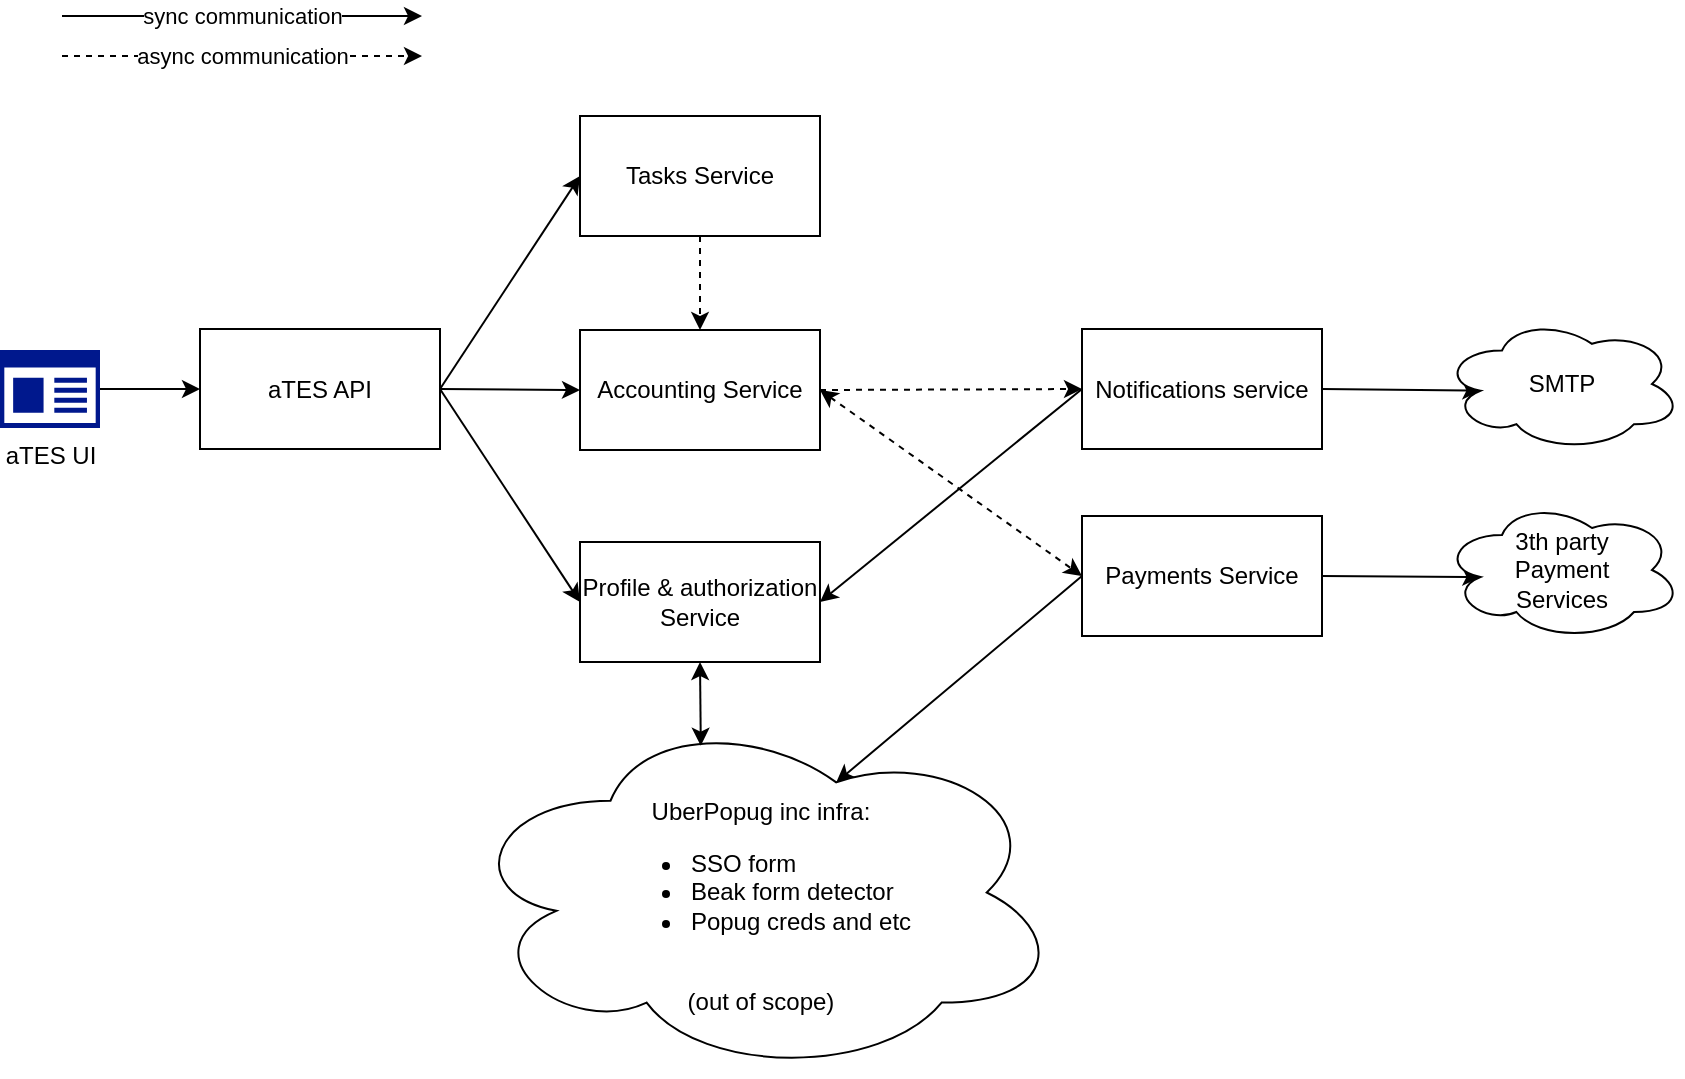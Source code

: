 <mxfile version="15.5.4" type="github">
  <diagram id="PKJcpfp9fHlz8DO3ZgGk" name="Page-1">
    <mxGraphModel dx="1058" dy="1796" grid="1" gridSize="10" guides="1" tooltips="1" connect="1" arrows="1" fold="1" page="1" pageScale="1" pageWidth="827" pageHeight="1169" math="0" shadow="0">
      <root>
        <mxCell id="0" />
        <mxCell id="1" parent="0" />
        <mxCell id="3Mw3wMPNelG5Jn2YJyQV-1" value="Profile &amp;amp; authorization Service" style="rounded=0;whiteSpace=wrap;html=1;" parent="1" vertex="1">
          <mxGeometry x="369" y="-837" width="120" height="60" as="geometry" />
        </mxCell>
        <mxCell id="3Mw3wMPNelG5Jn2YJyQV-93" value="" style="endArrow=classic;startArrow=classic;html=1;entryX=0;entryY=0.5;entryDx=0;entryDy=0;exitX=1;exitY=0.5;exitDx=0;exitDy=0;dashed=1;" parent="1" source="3Mw3wMPNelG5Jn2YJyQV-60" target="32Tapo_GccJvilDsEZV3-38" edge="1">
          <mxGeometry width="50" height="50" relative="1" as="geometry">
            <mxPoint x="459" y="-669.5" as="sourcePoint" />
            <mxPoint x="699" y="-153.5" as="targetPoint" />
          </mxGeometry>
        </mxCell>
        <mxCell id="32Tapo_GccJvilDsEZV3-1" style="rounded=0;orthogonalLoop=1;jettySize=auto;html=1;exitX=1;exitY=0.5;exitDx=0;exitDy=0;entryX=0;entryY=0.5;entryDx=0;entryDy=0;" edge="1" parent="1" source="32Tapo_GccJvilDsEZV3-89" target="3Mw3wMPNelG5Jn2YJyQV-1">
          <mxGeometry relative="1" as="geometry">
            <mxPoint x="279" y="-737.5" as="sourcePoint" />
          </mxGeometry>
        </mxCell>
        <mxCell id="32Tapo_GccJvilDsEZV3-102" style="edgeStyle=none;rounded=0;orthogonalLoop=1;jettySize=auto;html=1;exitX=1;exitY=0.5;exitDx=0;exitDy=0;entryX=0.16;entryY=0.55;entryDx=0;entryDy=0;entryPerimeter=0;" edge="1" parent="1" source="32Tapo_GccJvilDsEZV3-38" target="32Tapo_GccJvilDsEZV3-101">
          <mxGeometry relative="1" as="geometry" />
        </mxCell>
        <mxCell id="32Tapo_GccJvilDsEZV3-103" style="edgeStyle=none;rounded=0;orthogonalLoop=1;jettySize=auto;html=1;exitX=0;exitY=0.5;exitDx=0;exitDy=0;entryX=0.625;entryY=0.2;entryDx=0;entryDy=0;entryPerimeter=0;" edge="1" parent="1" source="32Tapo_GccJvilDsEZV3-38" target="32Tapo_GccJvilDsEZV3-92">
          <mxGeometry relative="1" as="geometry" />
        </mxCell>
        <mxCell id="32Tapo_GccJvilDsEZV3-38" value="Payments Service" style="rounded=0;whiteSpace=wrap;html=1;align=center;" vertex="1" parent="1">
          <mxGeometry x="620" y="-850" width="120" height="60" as="geometry" />
        </mxCell>
        <mxCell id="32Tapo_GccJvilDsEZV3-54" value="aTES UI" style="aspect=fixed;pointerEvents=1;shadow=0;dashed=0;html=1;strokeColor=none;labelPosition=center;verticalLabelPosition=bottom;verticalAlign=top;align=center;fillColor=#00188D;shape=mxgraph.mscae.enterprise.app_generic" vertex="1" parent="1">
          <mxGeometry x="79" y="-933" width="50" height="39" as="geometry" />
        </mxCell>
        <mxCell id="32Tapo_GccJvilDsEZV3-61" style="edgeStyle=none;rounded=0;orthogonalLoop=1;jettySize=auto;html=1;exitX=1;exitY=0.5;exitDx=0;exitDy=0;entryX=0;entryY=0.5;entryDx=0;entryDy=0;exitPerimeter=0;" edge="1" parent="1" source="32Tapo_GccJvilDsEZV3-54" target="32Tapo_GccJvilDsEZV3-89">
          <mxGeometry relative="1" as="geometry">
            <mxPoint x="249" y="-873" as="sourcePoint" />
          </mxGeometry>
        </mxCell>
        <mxCell id="32Tapo_GccJvilDsEZV3-63" style="edgeStyle=none;rounded=0;orthogonalLoop=1;jettySize=auto;html=1;exitX=1;exitY=0.5;exitDx=0;exitDy=0;entryX=0;entryY=0.5;entryDx=0;entryDy=0;" edge="1" parent="1" source="32Tapo_GccJvilDsEZV3-89" target="3Mw3wMPNelG5Jn2YJyQV-60">
          <mxGeometry relative="1" as="geometry">
            <mxPoint x="279" y="-983" as="sourcePoint" />
          </mxGeometry>
        </mxCell>
        <mxCell id="32Tapo_GccJvilDsEZV3-74" style="edgeStyle=none;rounded=0;orthogonalLoop=1;jettySize=auto;html=1;exitX=0.5;exitY=1;exitDx=0;exitDy=0;entryX=0.5;entryY=0;entryDx=0;entryDy=0;dashed=1;" edge="1" parent="1" source="3Mw3wMPNelG5Jn2YJyQV-8" target="3Mw3wMPNelG5Jn2YJyQV-60">
          <mxGeometry relative="1" as="geometry">
            <mxPoint x="469" y="-750" as="targetPoint" />
          </mxGeometry>
        </mxCell>
        <mxCell id="3Mw3wMPNelG5Jn2YJyQV-8" value="&lt;div&gt;Tasks Service&lt;/div&gt;" style="rounded=0;whiteSpace=wrap;html=1;" parent="1" vertex="1">
          <mxGeometry x="369" y="-1050" width="120" height="60" as="geometry" />
        </mxCell>
        <mxCell id="3Mw3wMPNelG5Jn2YJyQV-60" value="Accounting Service" style="rounded=0;whiteSpace=wrap;html=1;" parent="1" vertex="1">
          <mxGeometry x="369" y="-943" width="120" height="60" as="geometry" />
        </mxCell>
        <mxCell id="32Tapo_GccJvilDsEZV3-84" style="edgeStyle=none;rounded=0;orthogonalLoop=1;jettySize=auto;html=1;exitX=0;exitY=0.5;exitDx=0;exitDy=0;entryX=1;entryY=0.5;entryDx=0;entryDy=0;" edge="1" parent="1" source="32Tapo_GccJvilDsEZV3-77" target="3Mw3wMPNelG5Jn2YJyQV-1">
          <mxGeometry relative="1" as="geometry" />
        </mxCell>
        <mxCell id="32Tapo_GccJvilDsEZV3-100" style="edgeStyle=none;rounded=0;orthogonalLoop=1;jettySize=auto;html=1;exitX=1;exitY=0.5;exitDx=0;exitDy=0;entryX=0.16;entryY=0.55;entryDx=0;entryDy=0;entryPerimeter=0;" edge="1" parent="1" source="32Tapo_GccJvilDsEZV3-77" target="32Tapo_GccJvilDsEZV3-99">
          <mxGeometry relative="1" as="geometry" />
        </mxCell>
        <mxCell id="32Tapo_GccJvilDsEZV3-77" value="Notifications service" style="rounded=0;whiteSpace=wrap;html=1;" vertex="1" parent="1">
          <mxGeometry x="620" y="-943.5" width="120" height="60" as="geometry" />
        </mxCell>
        <mxCell id="32Tapo_GccJvilDsEZV3-78" value="" style="endArrow=classic;html=1;rounded=0;exitX=1;exitY=0.5;exitDx=0;exitDy=0;entryX=0;entryY=0.5;entryDx=0;entryDy=0;dashed=1;" edge="1" parent="1" source="3Mw3wMPNelG5Jn2YJyQV-60" target="32Tapo_GccJvilDsEZV3-77">
          <mxGeometry width="50" height="50" relative="1" as="geometry">
            <mxPoint x="519" y="-813.5" as="sourcePoint" />
            <mxPoint x="569" y="-863.5" as="targetPoint" />
          </mxGeometry>
        </mxCell>
        <mxCell id="32Tapo_GccJvilDsEZV3-90" style="rounded=0;orthogonalLoop=1;jettySize=auto;html=1;exitX=1;exitY=0.5;exitDx=0;exitDy=0;entryX=0;entryY=0.5;entryDx=0;entryDy=0;" edge="1" parent="1" source="32Tapo_GccJvilDsEZV3-89" target="3Mw3wMPNelG5Jn2YJyQV-8">
          <mxGeometry relative="1" as="geometry" />
        </mxCell>
        <mxCell id="32Tapo_GccJvilDsEZV3-89" value="&lt;div&gt;aTES API&lt;/div&gt;" style="rounded=0;whiteSpace=wrap;html=1;align=center;" vertex="1" parent="1">
          <mxGeometry x="179" y="-943.5" width="120" height="60" as="geometry" />
        </mxCell>
        <mxCell id="32Tapo_GccJvilDsEZV3-92" value="&lt;div&gt;&lt;br&gt;&lt;/div&gt;&lt;div&gt;UberPopug inc infra:&lt;/div&gt;&lt;div&gt;&lt;ul&gt;&lt;li&gt;&lt;div align=&quot;left&quot;&gt;SSO form&lt;/div&gt;&lt;/li&gt;&lt;li&gt;&lt;div align=&quot;left&quot;&gt;Beak form detector&lt;/div&gt;&lt;/li&gt;&lt;li&gt;Popug creds and etc&lt;br&gt;&lt;div align=&quot;left&quot;&gt;&lt;br&gt;&lt;/div&gt;&lt;/li&gt;&lt;/ul&gt;&lt;/div&gt;(out of scope)" style="ellipse;shape=cloud;whiteSpace=wrap;html=1;align=center;" vertex="1" parent="1">
          <mxGeometry x="309" y="-753.5" width="301" height="183.5" as="geometry" />
        </mxCell>
        <mxCell id="32Tapo_GccJvilDsEZV3-95" value="" style="endArrow=classic;startArrow=classic;html=1;rounded=0;entryX=0.4;entryY=0.1;entryDx=0;entryDy=0;entryPerimeter=0;exitX=0.5;exitY=1;exitDx=0;exitDy=0;" edge="1" parent="1" source="3Mw3wMPNelG5Jn2YJyQV-1" target="32Tapo_GccJvilDsEZV3-92">
          <mxGeometry width="50" height="50" relative="1" as="geometry">
            <mxPoint x="270" y="-750" as="sourcePoint" />
            <mxPoint x="559" y="-923.5" as="targetPoint" />
          </mxGeometry>
        </mxCell>
        <mxCell id="32Tapo_GccJvilDsEZV3-99" value="&lt;div align=&quot;center&quot;&gt;SMTP&lt;/div&gt;" style="ellipse;shape=cloud;whiteSpace=wrap;html=1;align=center;" vertex="1" parent="1">
          <mxGeometry x="800" y="-949.5" width="120" height="67" as="geometry" />
        </mxCell>
        <mxCell id="32Tapo_GccJvilDsEZV3-101" value="&lt;div&gt;3th party&lt;/div&gt;&lt;div&gt;Payment &lt;br&gt;&lt;/div&gt;&lt;div&gt;Services&lt;/div&gt;" style="ellipse;shape=cloud;whiteSpace=wrap;html=1;align=center;" vertex="1" parent="1">
          <mxGeometry x="800" y="-858" width="120" height="70" as="geometry" />
        </mxCell>
        <mxCell id="32Tapo_GccJvilDsEZV3-104" value="sync communication" style="endArrow=classic;html=1;rounded=0;" edge="1" parent="1">
          <mxGeometry width="50" height="50" relative="1" as="geometry">
            <mxPoint x="110" y="-1100" as="sourcePoint" />
            <mxPoint x="290" y="-1100" as="targetPoint" />
          </mxGeometry>
        </mxCell>
        <mxCell id="32Tapo_GccJvilDsEZV3-105" value="async communication" style="endArrow=classic;html=1;rounded=0;dashed=1;fontStyle=0" edge="1" parent="1">
          <mxGeometry width="50" height="50" relative="1" as="geometry">
            <mxPoint x="110" y="-1080" as="sourcePoint" />
            <mxPoint x="290" y="-1080" as="targetPoint" />
          </mxGeometry>
        </mxCell>
      </root>
    </mxGraphModel>
  </diagram>
</mxfile>
